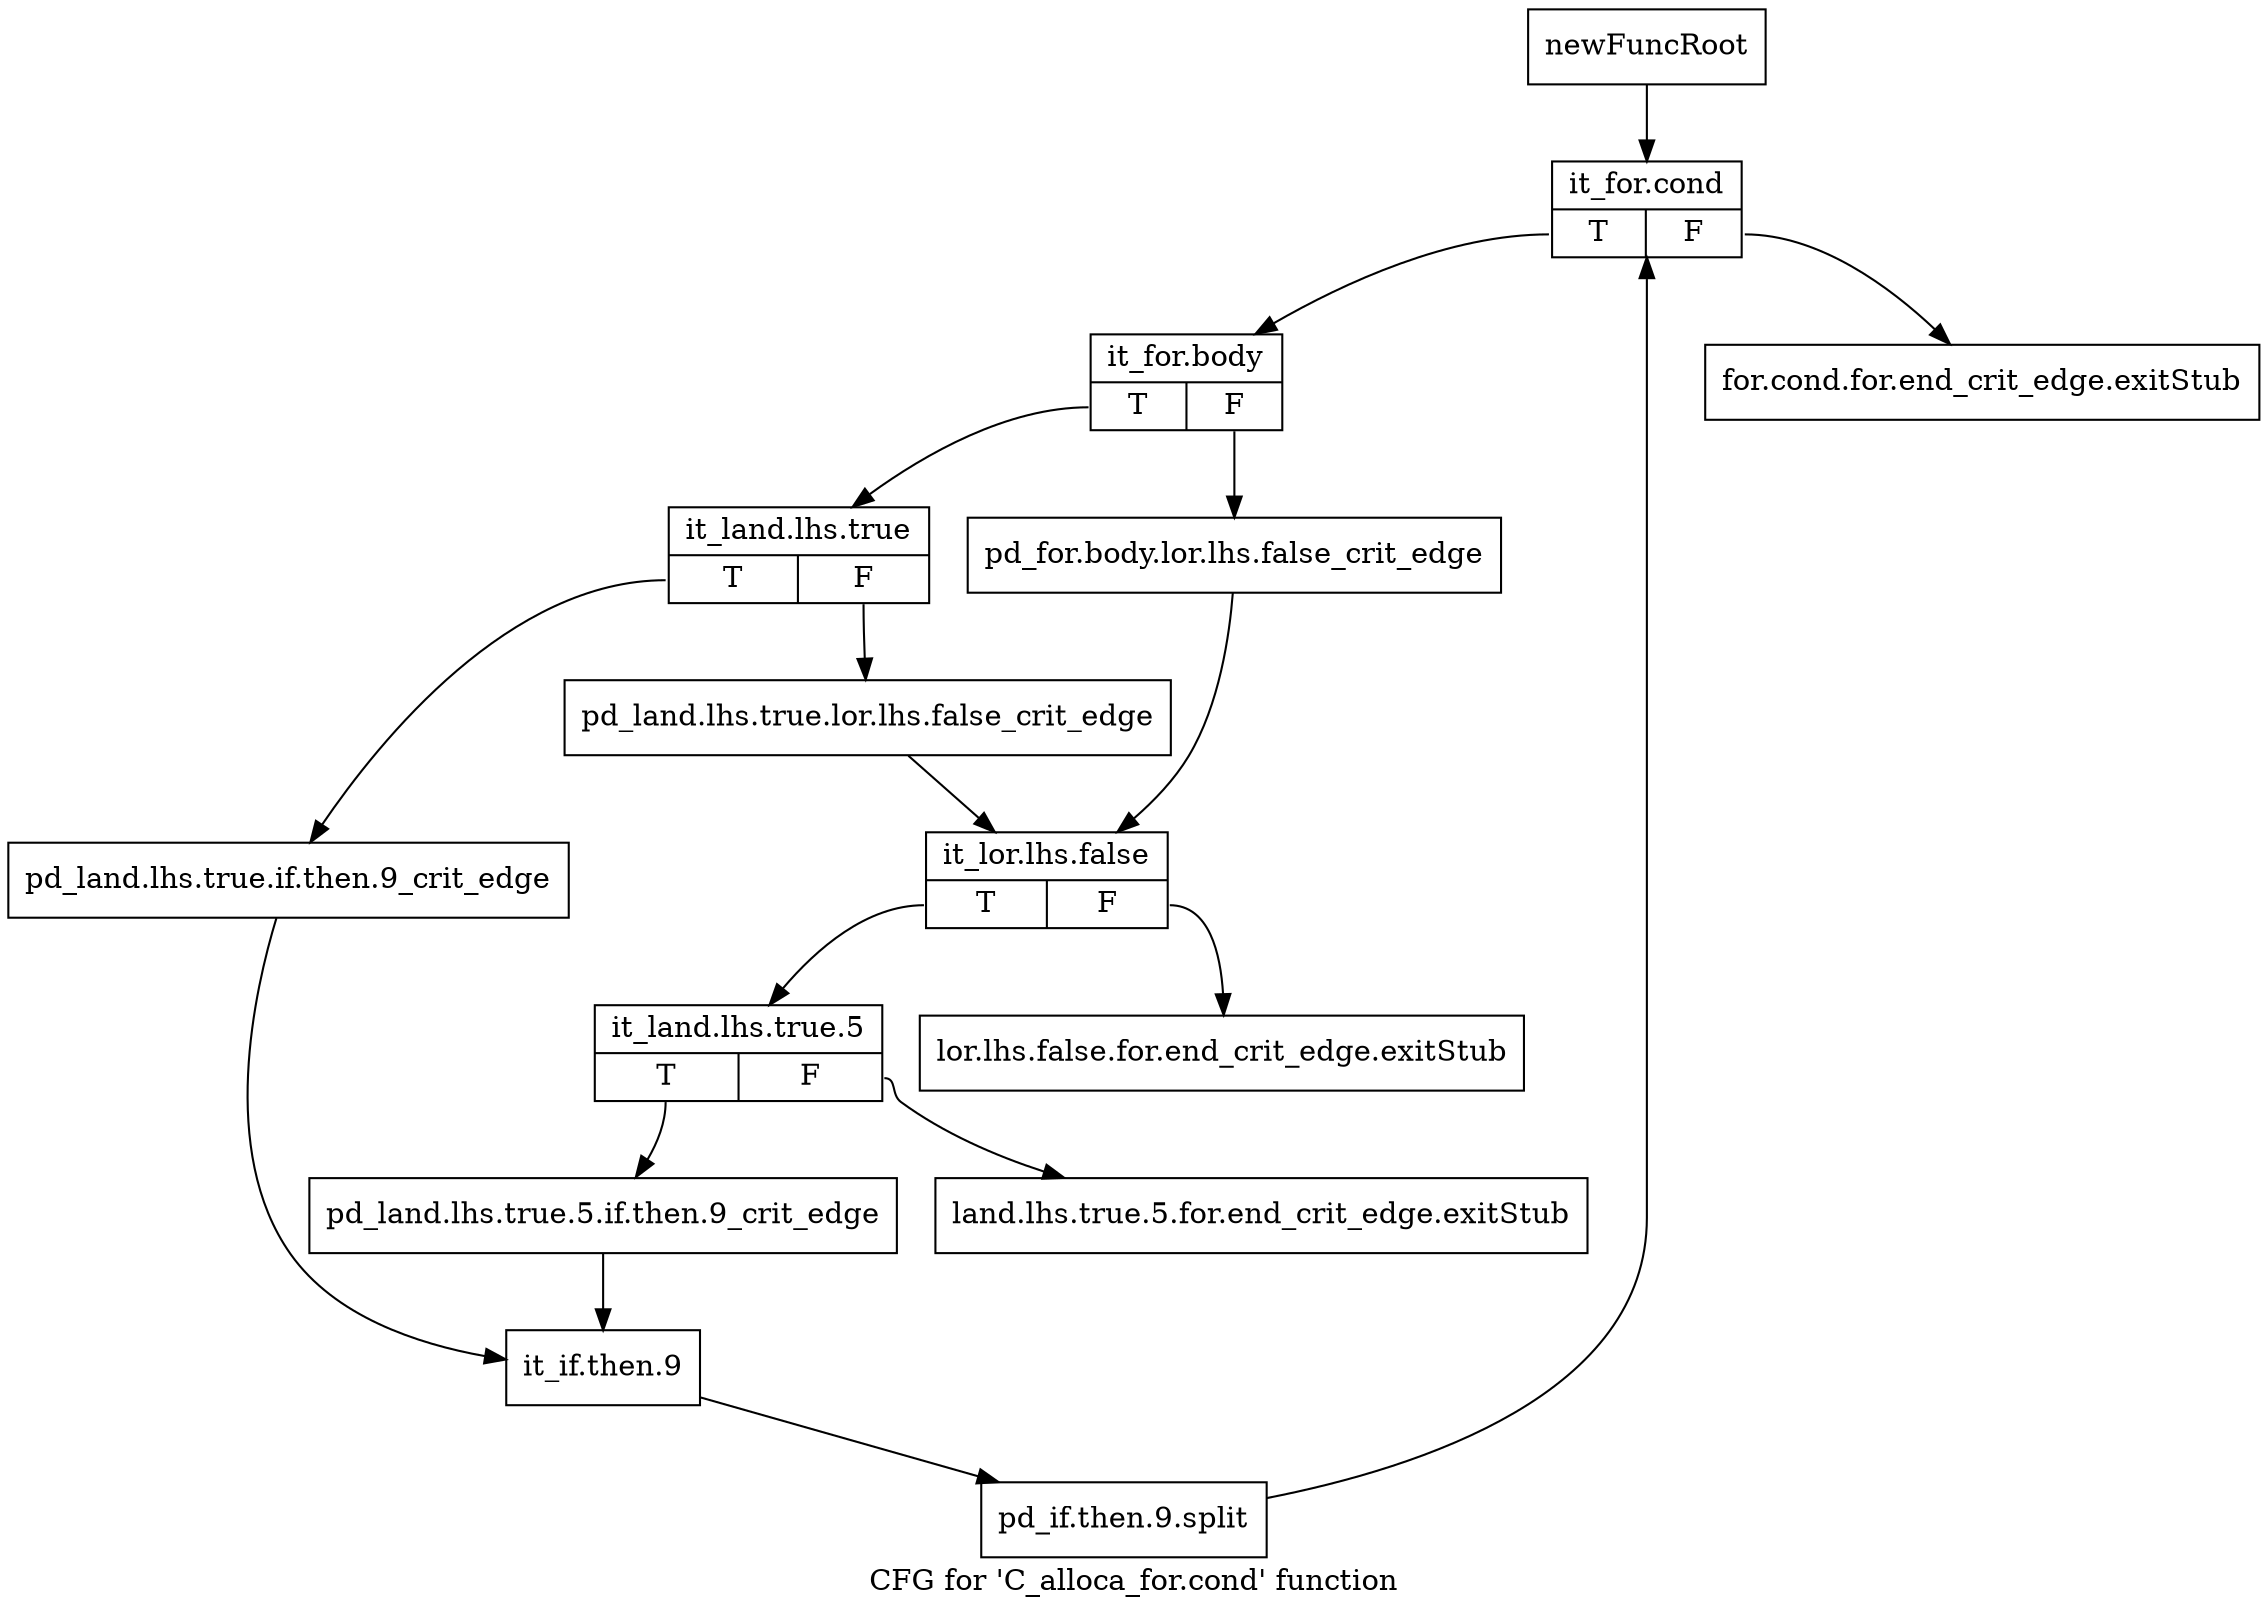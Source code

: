 digraph "CFG for 'C_alloca_for.cond' function" {
	label="CFG for 'C_alloca_for.cond' function";

	Node0x9f23de0 [shape=record,label="{newFuncRoot}"];
	Node0x9f23de0 -> Node0x9f23f20;
	Node0x9f23e30 [shape=record,label="{for.cond.for.end_crit_edge.exitStub}"];
	Node0x9f23e80 [shape=record,label="{lor.lhs.false.for.end_crit_edge.exitStub}"];
	Node0x9f23ed0 [shape=record,label="{land.lhs.true.5.for.end_crit_edge.exitStub}"];
	Node0x9f23f20 [shape=record,label="{it_for.cond|{<s0>T|<s1>F}}"];
	Node0x9f23f20:s0 -> Node0x9f23f70;
	Node0x9f23f20:s1 -> Node0x9f23e30;
	Node0x9f23f70 [shape=record,label="{it_for.body|{<s0>T|<s1>F}}"];
	Node0x9f23f70:s0 -> Node0x9f24010;
	Node0x9f23f70:s1 -> Node0x9f23fc0;
	Node0x9f23fc0 [shape=record,label="{pd_for.body.lor.lhs.false_crit_edge}"];
	Node0x9f23fc0 -> Node0x9f240b0;
	Node0x9f24010 [shape=record,label="{it_land.lhs.true|{<s0>T|<s1>F}}"];
	Node0x9f24010:s0 -> Node0x9f241a0;
	Node0x9f24010:s1 -> Node0x9f24060;
	Node0x9f24060 [shape=record,label="{pd_land.lhs.true.lor.lhs.false_crit_edge}"];
	Node0x9f24060 -> Node0x9f240b0;
	Node0x9f240b0 [shape=record,label="{it_lor.lhs.false|{<s0>T|<s1>F}}"];
	Node0x9f240b0:s0 -> Node0x9f24100;
	Node0x9f240b0:s1 -> Node0x9f23e80;
	Node0x9f24100 [shape=record,label="{it_land.lhs.true.5|{<s0>T|<s1>F}}"];
	Node0x9f24100:s0 -> Node0x9f24150;
	Node0x9f24100:s1 -> Node0x9f23ed0;
	Node0x9f24150 [shape=record,label="{pd_land.lhs.true.5.if.then.9_crit_edge}"];
	Node0x9f24150 -> Node0x9f241f0;
	Node0x9f241a0 [shape=record,label="{pd_land.lhs.true.if.then.9_crit_edge}"];
	Node0x9f241a0 -> Node0x9f241f0;
	Node0x9f241f0 [shape=record,label="{it_if.then.9}"];
	Node0x9f241f0 -> Node0xefc0550;
	Node0xefc0550 [shape=record,label="{pd_if.then.9.split}"];
	Node0xefc0550 -> Node0x9f23f20;
}
